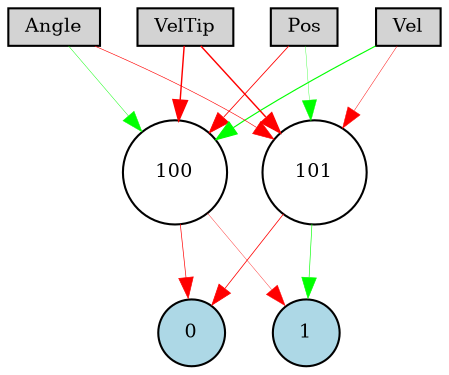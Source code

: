 digraph {
	node [fontsize=9 height=0.2 shape=circle width=0.2]
	Pos [fillcolor=lightgray shape=box style=filled]
	Vel [fillcolor=lightgray shape=box style=filled]
	Angle [fillcolor=lightgray shape=box style=filled]
	VelTip [fillcolor=lightgray shape=box style=filled]
	0 [fillcolor=lightblue style=filled]
	1 [fillcolor=lightblue style=filled]
	100 [fillcolor=white style=filled]
	101 [fillcolor=white style=filled]
	Pos -> 100 [color=red penwidth=0.4115058309606181 style=solid]
	Pos -> 101 [color=green penwidth=0.15323106449252188 style=solid]
	Vel -> 100 [color=green penwidth=0.5452910923515762 style=solid]
	Vel -> 101 [color=red penwidth=0.21946710683519982 style=solid]
	Angle -> 100 [color=green penwidth=0.21824770470755867 style=solid]
	Angle -> 101 [color=red penwidth=0.29066639600974187 style=solid]
	VelTip -> 100 [color=red penwidth=0.6885946921323982 style=solid]
	VelTip -> 101 [color=red penwidth=0.6871356146406017 style=solid]
	100 -> 0 [color=red penwidth=0.32676363284970794 style=solid]
	100 -> 1 [color=red penwidth=0.17352623656708635 style=solid]
	101 -> 0 [color=red penwidth=0.3734544167299404 style=solid]
	101 -> 1 [color=green penwidth=0.30965347094702433 style=solid]
}
